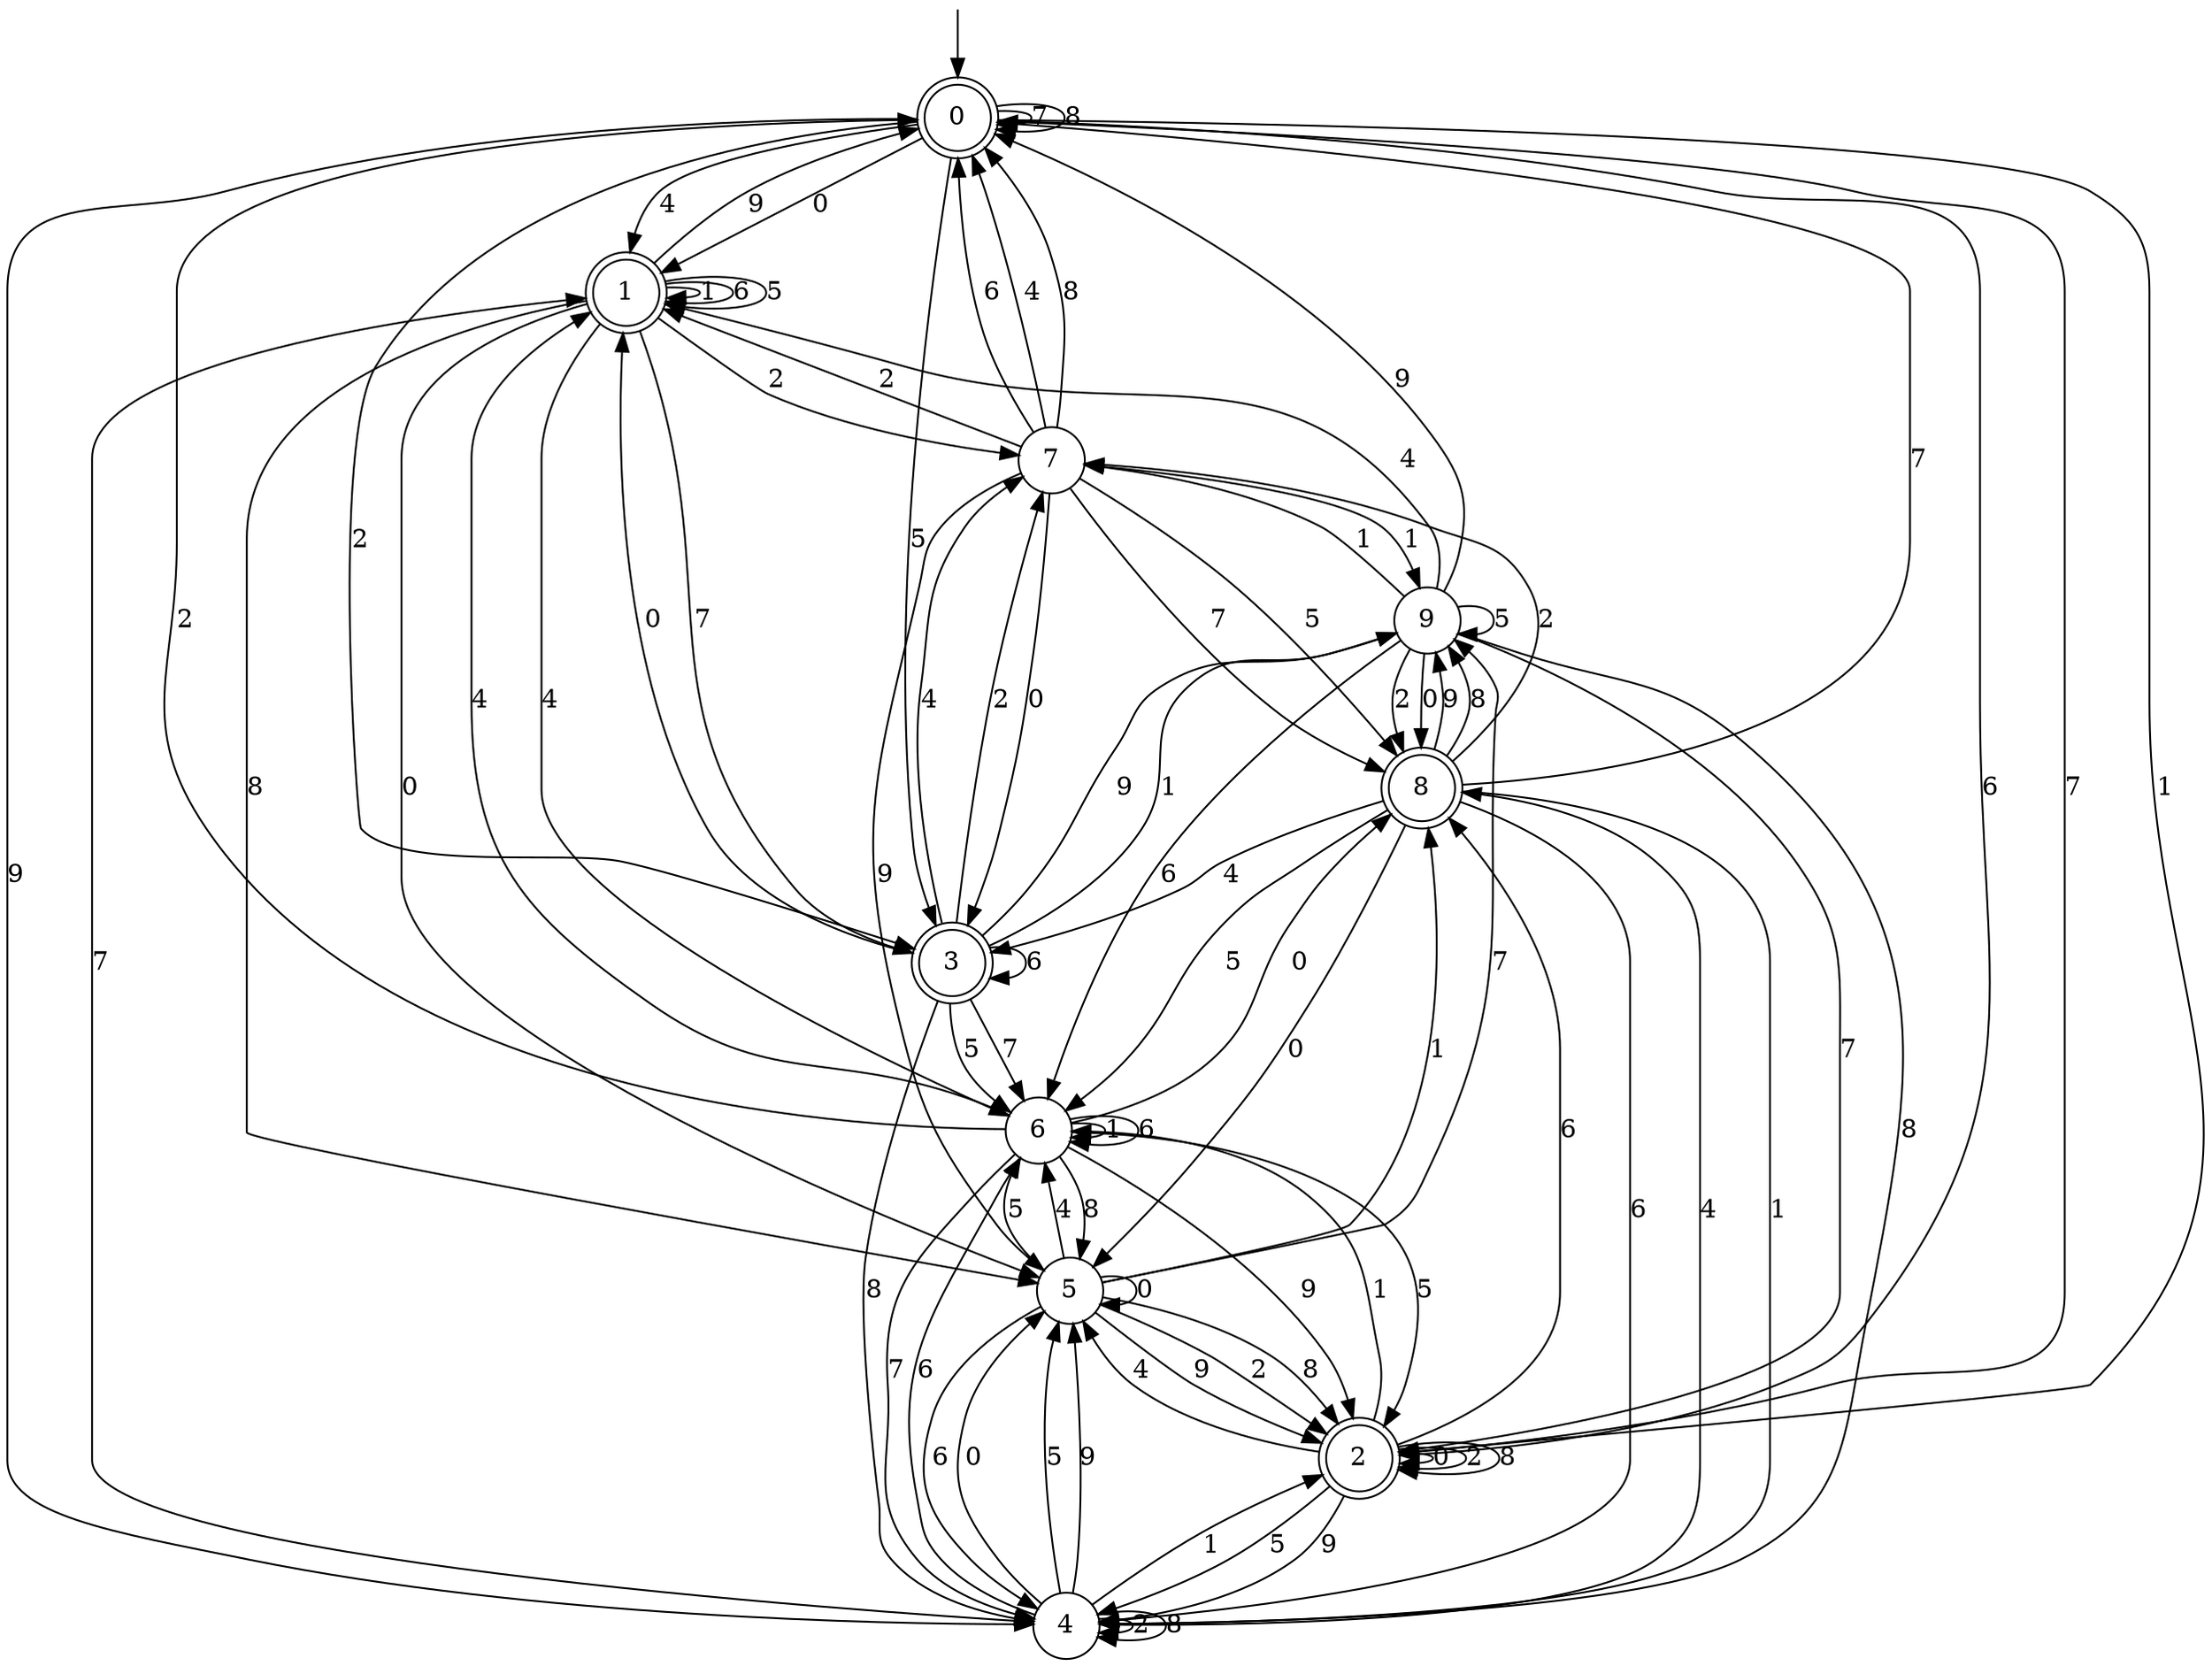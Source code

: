 digraph g {

	s0 [shape="doublecircle" label="0"];
	s1 [shape="doublecircle" label="1"];
	s2 [shape="doublecircle" label="2"];
	s3 [shape="doublecircle" label="3"];
	s4 [shape="circle" label="4"];
	s5 [shape="circle" label="5"];
	s6 [shape="circle" label="6"];
	s7 [shape="circle" label="7"];
	s8 [shape="doublecircle" label="8"];
	s9 [shape="circle" label="9"];
	s0 -> s1 [label="0"];
	s0 -> s2 [label="1"];
	s0 -> s2 [label="6"];
	s0 -> s0 [label="7"];
	s0 -> s3 [label="5"];
	s0 -> s1 [label="4"];
	s0 -> s4 [label="9"];
	s0 -> s3 [label="2"];
	s0 -> s0 [label="8"];
	s1 -> s5 [label="0"];
	s1 -> s1 [label="1"];
	s1 -> s1 [label="6"];
	s1 -> s3 [label="7"];
	s1 -> s1 [label="5"];
	s1 -> s6 [label="4"];
	s1 -> s0 [label="9"];
	s1 -> s7 [label="2"];
	s1 -> s5 [label="8"];
	s2 -> s2 [label="0"];
	s2 -> s6 [label="1"];
	s2 -> s8 [label="6"];
	s2 -> s0 [label="7"];
	s2 -> s4 [label="5"];
	s2 -> s5 [label="4"];
	s2 -> s4 [label="9"];
	s2 -> s2 [label="2"];
	s2 -> s2 [label="8"];
	s3 -> s1 [label="0"];
	s3 -> s9 [label="1"];
	s3 -> s3 [label="6"];
	s3 -> s6 [label="7"];
	s3 -> s6 [label="5"];
	s3 -> s7 [label="4"];
	s3 -> s9 [label="9"];
	s3 -> s7 [label="2"];
	s3 -> s4 [label="8"];
	s4 -> s5 [label="0"];
	s4 -> s2 [label="1"];
	s4 -> s6 [label="6"];
	s4 -> s1 [label="7"];
	s4 -> s5 [label="5"];
	s4 -> s8 [label="4"];
	s4 -> s5 [label="9"];
	s4 -> s4 [label="2"];
	s4 -> s4 [label="8"];
	s5 -> s5 [label="0"];
	s5 -> s8 [label="1"];
	s5 -> s4 [label="6"];
	s5 -> s9 [label="7"];
	s5 -> s6 [label="5"];
	s5 -> s6 [label="4"];
	s5 -> s2 [label="9"];
	s5 -> s2 [label="2"];
	s5 -> s2 [label="8"];
	s6 -> s8 [label="0"];
	s6 -> s6 [label="1"];
	s6 -> s6 [label="6"];
	s6 -> s4 [label="7"];
	s6 -> s2 [label="5"];
	s6 -> s1 [label="4"];
	s6 -> s2 [label="9"];
	s6 -> s0 [label="2"];
	s6 -> s5 [label="8"];
	s7 -> s3 [label="0"];
	s7 -> s9 [label="1"];
	s7 -> s0 [label="6"];
	s7 -> s8 [label="7"];
	s7 -> s8 [label="5"];
	s7 -> s0 [label="4"];
	s7 -> s5 [label="9"];
	s7 -> s1 [label="2"];
	s7 -> s0 [label="8"];
	s8 -> s5 [label="0"];
	s8 -> s4 [label="1"];
	s8 -> s4 [label="6"];
	s8 -> s0 [label="7"];
	s8 -> s6 [label="5"];
	s8 -> s3 [label="4"];
	s8 -> s9 [label="9"];
	s8 -> s7 [label="2"];
	s8 -> s9 [label="8"];
	s9 -> s8 [label="0"];
	s9 -> s7 [label="1"];
	s9 -> s6 [label="6"];
	s9 -> s2 [label="7"];
	s9 -> s9 [label="5"];
	s9 -> s1 [label="4"];
	s9 -> s0 [label="9"];
	s9 -> s8 [label="2"];
	s9 -> s4 [label="8"];

__start0 [label="" shape="none" width="0" height="0"];
__start0 -> s0;

}
